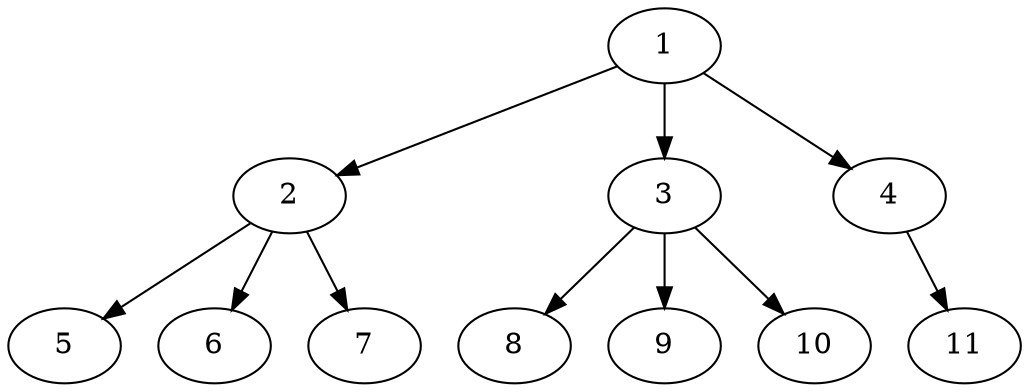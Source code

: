 strict digraph G {
  1 [ Start="-1" Processor="-1" Weight="50" ];
  2 [ Start="-1" Processor="-1" Weight="70" ];
  3 [ Start="-1" Processor="-1" Weight="90" ];
  4 [ Start="-1" Processor="-1" Weight="100" ];
  5 [ Start="-1" Processor="-1" Weight="40" ];
  6 [ Start="-1" Processor="-1" Weight="20" ];
  7 [ Start="-1" Processor="-1" Weight="100" ];
  8 [ Start="-1" Processor="-1" Weight="80" ];
  9 [ Start="-1" Processor="-1" Weight="50" ];
  10 [ Start="-1" Processor="-1" Weight="20" ];
  11 [ Start="-1" Processor="-1" Weight="20" ];
  1 -> 2 [ Weight="9" ];
  1 -> 3 [ Weight="7" ];
  1 -> 4 [ Weight="4" ];
  2 -> 5 [ Weight="10" ];
  2 -> 6 [ Weight="7" ];
  2 -> 7 [ Weight="5" ];
  3 -> 8 [ Weight="5" ];
  3 -> 9 [ Weight="3" ];
  3 -> 10 [ Weight="10" ];
  4 -> 11 [ Weight="4" ];
}
